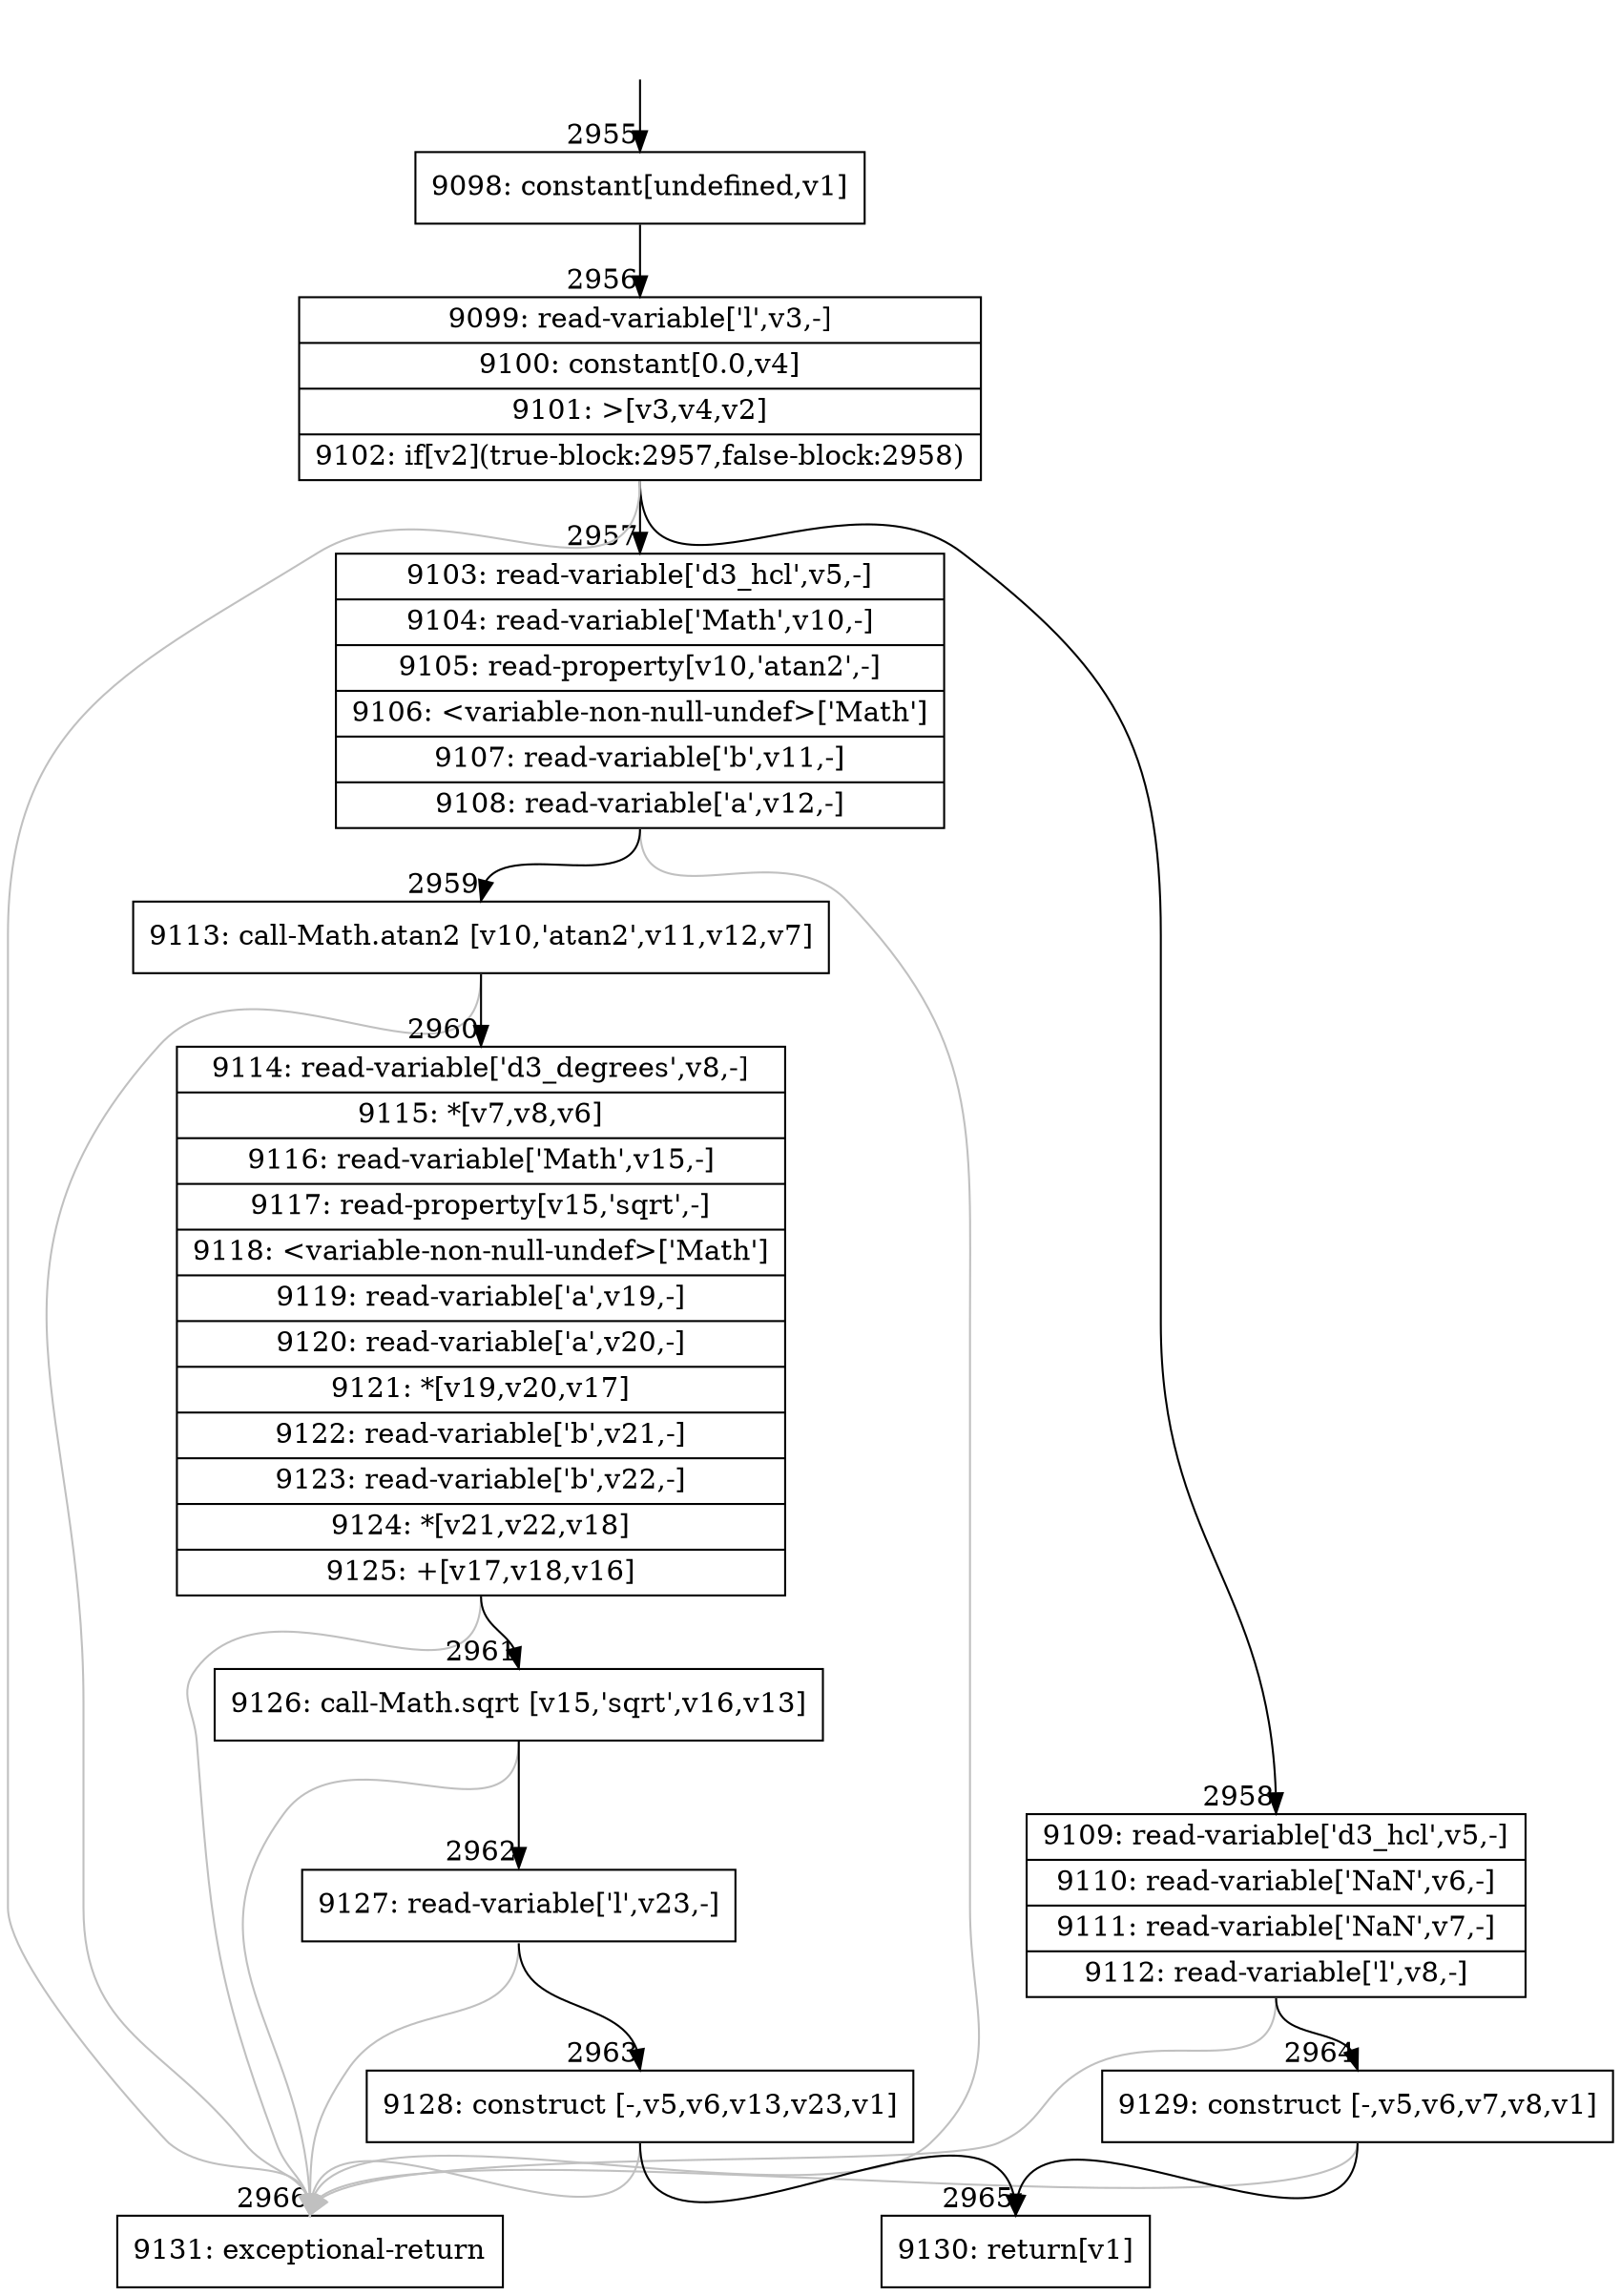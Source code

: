 digraph {
rankdir="TD"
BB_entry278[shape=none,label=""];
BB_entry278 -> BB2955 [tailport=s, headport=n, headlabel="    2955"]
BB2955 [shape=record label="{9098: constant[undefined,v1]}" ] 
BB2955 -> BB2956 [tailport=s, headport=n, headlabel="      2956"]
BB2956 [shape=record label="{9099: read-variable['l',v3,-]|9100: constant[0.0,v4]|9101: \>[v3,v4,v2]|9102: if[v2](true-block:2957,false-block:2958)}" ] 
BB2956 -> BB2957 [tailport=s, headport=n, headlabel="      2957"]
BB2956 -> BB2958 [tailport=s, headport=n, headlabel="      2958"]
BB2956 -> BB2966 [tailport=s, headport=n, color=gray, headlabel="      2966"]
BB2957 [shape=record label="{9103: read-variable['d3_hcl',v5,-]|9104: read-variable['Math',v10,-]|9105: read-property[v10,'atan2',-]|9106: \<variable-non-null-undef\>['Math']|9107: read-variable['b',v11,-]|9108: read-variable['a',v12,-]}" ] 
BB2957 -> BB2959 [tailport=s, headport=n, headlabel="      2959"]
BB2957 -> BB2966 [tailport=s, headport=n, color=gray]
BB2958 [shape=record label="{9109: read-variable['d3_hcl',v5,-]|9110: read-variable['NaN',v6,-]|9111: read-variable['NaN',v7,-]|9112: read-variable['l',v8,-]}" ] 
BB2958 -> BB2964 [tailport=s, headport=n, headlabel="      2964"]
BB2958 -> BB2966 [tailport=s, headport=n, color=gray]
BB2959 [shape=record label="{9113: call-Math.atan2 [v10,'atan2',v11,v12,v7]}" ] 
BB2959 -> BB2960 [tailport=s, headport=n, headlabel="      2960"]
BB2959 -> BB2966 [tailport=s, headport=n, color=gray]
BB2960 [shape=record label="{9114: read-variable['d3_degrees',v8,-]|9115: *[v7,v8,v6]|9116: read-variable['Math',v15,-]|9117: read-property[v15,'sqrt',-]|9118: \<variable-non-null-undef\>['Math']|9119: read-variable['a',v19,-]|9120: read-variable['a',v20,-]|9121: *[v19,v20,v17]|9122: read-variable['b',v21,-]|9123: read-variable['b',v22,-]|9124: *[v21,v22,v18]|9125: +[v17,v18,v16]}" ] 
BB2960 -> BB2961 [tailport=s, headport=n, headlabel="      2961"]
BB2960 -> BB2966 [tailport=s, headport=n, color=gray]
BB2961 [shape=record label="{9126: call-Math.sqrt [v15,'sqrt',v16,v13]}" ] 
BB2961 -> BB2962 [tailport=s, headport=n, headlabel="      2962"]
BB2961 -> BB2966 [tailport=s, headport=n, color=gray]
BB2962 [shape=record label="{9127: read-variable['l',v23,-]}" ] 
BB2962 -> BB2963 [tailport=s, headport=n, headlabel="      2963"]
BB2962 -> BB2966 [tailport=s, headport=n, color=gray]
BB2963 [shape=record label="{9128: construct [-,v5,v6,v13,v23,v1]}" ] 
BB2963 -> BB2965 [tailport=s, headport=n, headlabel="      2965"]
BB2963 -> BB2966 [tailport=s, headport=n, color=gray]
BB2964 [shape=record label="{9129: construct [-,v5,v6,v7,v8,v1]}" ] 
BB2964 -> BB2965 [tailport=s, headport=n]
BB2964 -> BB2966 [tailport=s, headport=n, color=gray]
BB2965 [shape=record label="{9130: return[v1]}" ] 
BB2966 [shape=record label="{9131: exceptional-return}" ] 
//#$~ 1657
}
